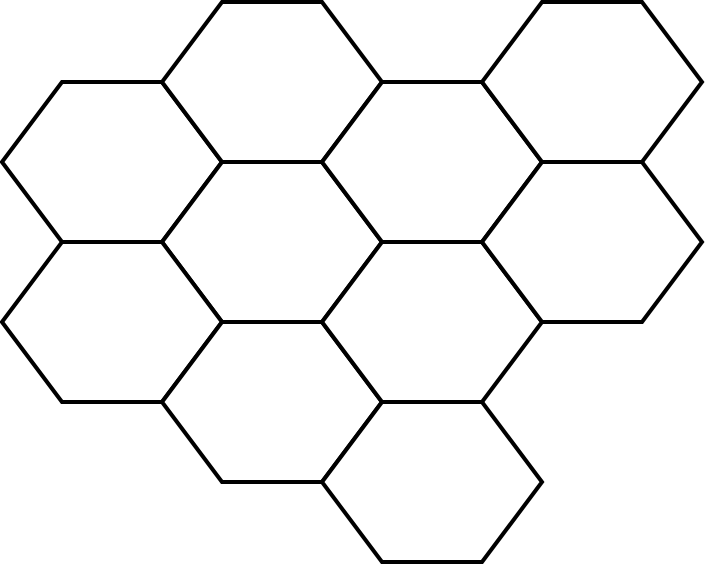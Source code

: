 <mxfile>
    <diagram id="qCnaVXlrUtLdoBFSRlJ8" name="Page-1">
        <mxGraphModel dx="990" dy="759" grid="1" gridSize="10" guides="1" tooltips="1" connect="1" arrows="1" fold="1" page="1" pageScale="1" pageWidth="850" pageHeight="1100" math="0" shadow="0">
            <root>
                <mxCell id="0"/>
                <mxCell id="1" parent="0"/>
                <mxCell id="99" value="" style="shape=hexagon;perimeter=hexagonPerimeter2;whiteSpace=wrap;html=1;fixedSize=1;strokeWidth=2;fontStyle=1;fontSize=14;rounded=0;size=30;" parent="1" vertex="1">
                    <mxGeometry x="60" y="80" width="110" height="80" as="geometry"/>
                </mxCell>
                <mxCell id="124" value="" style="shape=hexagon;perimeter=hexagonPerimeter2;whiteSpace=wrap;html=1;fixedSize=1;strokeWidth=2;fontStyle=1;fontSize=14;rounded=0;size=30;" vertex="1" parent="1">
                    <mxGeometry x="140" y="120" width="110" height="80" as="geometry"/>
                </mxCell>
                <mxCell id="125" value="" style="shape=hexagon;perimeter=hexagonPerimeter2;whiteSpace=wrap;html=1;fixedSize=1;strokeWidth=2;fontStyle=1;fontSize=14;rounded=0;size=30;" vertex="1" parent="1">
                    <mxGeometry x="60" y="160" width="110" height="80" as="geometry"/>
                </mxCell>
                <mxCell id="126" value="" style="shape=hexagon;perimeter=hexagonPerimeter2;whiteSpace=wrap;html=1;fixedSize=1;strokeWidth=2;fontStyle=1;fontSize=14;rounded=0;size=30;" vertex="1" parent="1">
                    <mxGeometry x="140" y="200" width="110" height="80" as="geometry"/>
                </mxCell>
                <mxCell id="127" value="" style="shape=hexagon;perimeter=hexagonPerimeter2;whiteSpace=wrap;html=1;fixedSize=1;strokeWidth=2;fontStyle=1;fontSize=14;rounded=0;size=30;" vertex="1" parent="1">
                    <mxGeometry x="220" y="160" width="110" height="80" as="geometry"/>
                </mxCell>
                <mxCell id="128" value="" style="shape=hexagon;perimeter=hexagonPerimeter2;whiteSpace=wrap;html=1;fixedSize=1;strokeWidth=2;fontStyle=1;fontSize=14;rounded=0;size=30;" vertex="1" parent="1">
                    <mxGeometry x="140" y="40" width="110" height="80" as="geometry"/>
                </mxCell>
                <mxCell id="129" value="" style="shape=hexagon;perimeter=hexagonPerimeter2;whiteSpace=wrap;html=1;fixedSize=1;strokeWidth=2;fontStyle=1;fontSize=14;rounded=0;size=30;" vertex="1" parent="1">
                    <mxGeometry x="220" y="80" width="110" height="80" as="geometry"/>
                </mxCell>
                <mxCell id="130" value="" style="shape=hexagon;perimeter=hexagonPerimeter2;whiteSpace=wrap;html=1;fixedSize=1;strokeWidth=2;fontStyle=1;fontSize=14;rounded=0;size=30;" vertex="1" parent="1">
                    <mxGeometry x="300" y="120" width="110" height="80" as="geometry"/>
                </mxCell>
                <mxCell id="131" value="" style="shape=hexagon;perimeter=hexagonPerimeter2;whiteSpace=wrap;html=1;fixedSize=1;strokeWidth=2;fontStyle=1;fontSize=14;rounded=0;size=30;" vertex="1" parent="1">
                    <mxGeometry x="300" y="40" width="110" height="80" as="geometry"/>
                </mxCell>
                <mxCell id="132" value="" style="shape=hexagon;perimeter=hexagonPerimeter2;whiteSpace=wrap;html=1;fixedSize=1;strokeWidth=2;fontStyle=1;fontSize=14;rounded=0;size=30;" vertex="1" parent="1">
                    <mxGeometry x="220" y="240" width="110" height="80" as="geometry"/>
                </mxCell>
            </root>
        </mxGraphModel>
    </diagram>
</mxfile>
